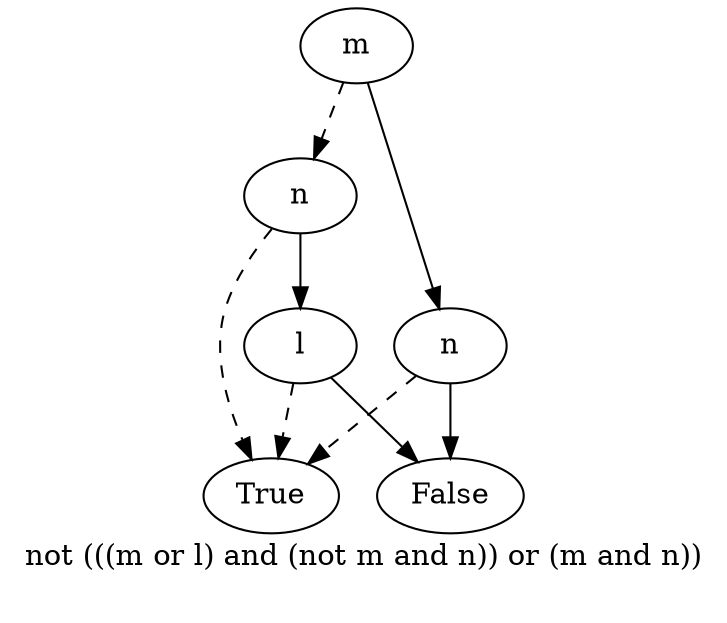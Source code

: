 digraph{
label="not (((m or l) and (not m and n)) or (m and n))\n\n"
2746076256272[label=m]2746076256432[label="n
"]
2746076256272 -> 2746076256432[style=dashed label="" fontcolor = gray]
2746076253072[label="True
"]
2746076256432 -> 2746076253072[style=dashed label="" fontcolor = gray]
2746076258512[label="l
"]
2746076256432 -> 2746076258512 [label="" fontcolor = gray]
2746076253072[label="True
"]
2746076258512 -> 2746076253072[style=dashed label="" fontcolor = gray]
2746076252112[label="False
"]
2746076258512 -> 2746076252112 [label="" fontcolor = gray]
2746076258832[label="n
"]
2746076256272 -> 2746076258832 [label="" fontcolor = gray]
2746076253072[label="True
"]
2746076258832 -> 2746076253072[style=dashed label="" fontcolor = gray]
2746076252112[label="False
"]
2746076258832 -> 2746076252112 [label="" fontcolor = gray]
}
